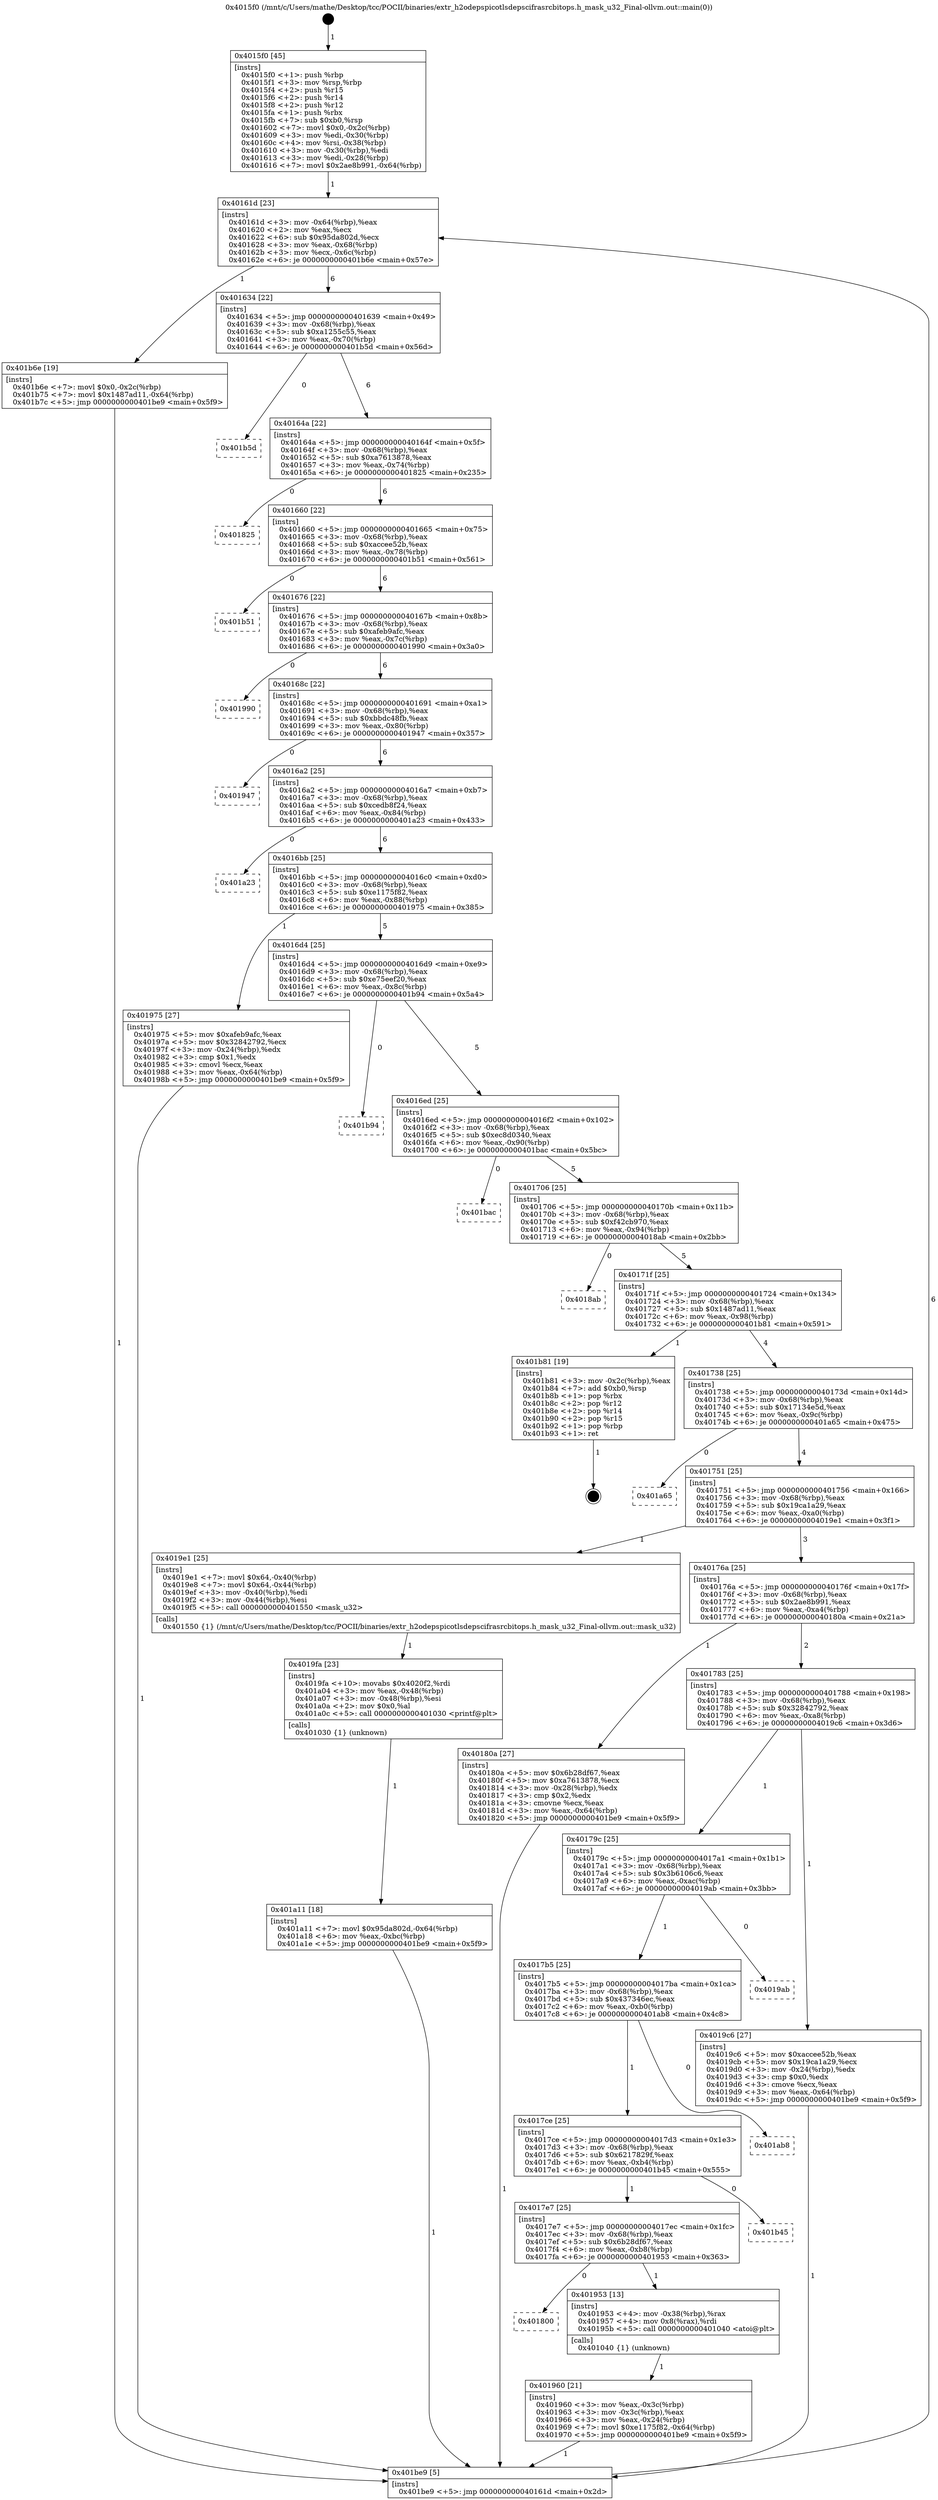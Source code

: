digraph "0x4015f0" {
  label = "0x4015f0 (/mnt/c/Users/mathe/Desktop/tcc/POCII/binaries/extr_h2odepspicotlsdepscifrasrcbitops.h_mask_u32_Final-ollvm.out::main(0))"
  labelloc = "t"
  node[shape=record]

  Entry [label="",width=0.3,height=0.3,shape=circle,fillcolor=black,style=filled]
  "0x40161d" [label="{
     0x40161d [23]\l
     | [instrs]\l
     &nbsp;&nbsp;0x40161d \<+3\>: mov -0x64(%rbp),%eax\l
     &nbsp;&nbsp;0x401620 \<+2\>: mov %eax,%ecx\l
     &nbsp;&nbsp;0x401622 \<+6\>: sub $0x95da802d,%ecx\l
     &nbsp;&nbsp;0x401628 \<+3\>: mov %eax,-0x68(%rbp)\l
     &nbsp;&nbsp;0x40162b \<+3\>: mov %ecx,-0x6c(%rbp)\l
     &nbsp;&nbsp;0x40162e \<+6\>: je 0000000000401b6e \<main+0x57e\>\l
  }"]
  "0x401b6e" [label="{
     0x401b6e [19]\l
     | [instrs]\l
     &nbsp;&nbsp;0x401b6e \<+7\>: movl $0x0,-0x2c(%rbp)\l
     &nbsp;&nbsp;0x401b75 \<+7\>: movl $0x1487ad11,-0x64(%rbp)\l
     &nbsp;&nbsp;0x401b7c \<+5\>: jmp 0000000000401be9 \<main+0x5f9\>\l
  }"]
  "0x401634" [label="{
     0x401634 [22]\l
     | [instrs]\l
     &nbsp;&nbsp;0x401634 \<+5\>: jmp 0000000000401639 \<main+0x49\>\l
     &nbsp;&nbsp;0x401639 \<+3\>: mov -0x68(%rbp),%eax\l
     &nbsp;&nbsp;0x40163c \<+5\>: sub $0xa1255c55,%eax\l
     &nbsp;&nbsp;0x401641 \<+3\>: mov %eax,-0x70(%rbp)\l
     &nbsp;&nbsp;0x401644 \<+6\>: je 0000000000401b5d \<main+0x56d\>\l
  }"]
  Exit [label="",width=0.3,height=0.3,shape=circle,fillcolor=black,style=filled,peripheries=2]
  "0x401b5d" [label="{
     0x401b5d\l
  }", style=dashed]
  "0x40164a" [label="{
     0x40164a [22]\l
     | [instrs]\l
     &nbsp;&nbsp;0x40164a \<+5\>: jmp 000000000040164f \<main+0x5f\>\l
     &nbsp;&nbsp;0x40164f \<+3\>: mov -0x68(%rbp),%eax\l
     &nbsp;&nbsp;0x401652 \<+5\>: sub $0xa7613878,%eax\l
     &nbsp;&nbsp;0x401657 \<+3\>: mov %eax,-0x74(%rbp)\l
     &nbsp;&nbsp;0x40165a \<+6\>: je 0000000000401825 \<main+0x235\>\l
  }"]
  "0x401a11" [label="{
     0x401a11 [18]\l
     | [instrs]\l
     &nbsp;&nbsp;0x401a11 \<+7\>: movl $0x95da802d,-0x64(%rbp)\l
     &nbsp;&nbsp;0x401a18 \<+6\>: mov %eax,-0xbc(%rbp)\l
     &nbsp;&nbsp;0x401a1e \<+5\>: jmp 0000000000401be9 \<main+0x5f9\>\l
  }"]
  "0x401825" [label="{
     0x401825\l
  }", style=dashed]
  "0x401660" [label="{
     0x401660 [22]\l
     | [instrs]\l
     &nbsp;&nbsp;0x401660 \<+5\>: jmp 0000000000401665 \<main+0x75\>\l
     &nbsp;&nbsp;0x401665 \<+3\>: mov -0x68(%rbp),%eax\l
     &nbsp;&nbsp;0x401668 \<+5\>: sub $0xaccee52b,%eax\l
     &nbsp;&nbsp;0x40166d \<+3\>: mov %eax,-0x78(%rbp)\l
     &nbsp;&nbsp;0x401670 \<+6\>: je 0000000000401b51 \<main+0x561\>\l
  }"]
  "0x4019fa" [label="{
     0x4019fa [23]\l
     | [instrs]\l
     &nbsp;&nbsp;0x4019fa \<+10\>: movabs $0x4020f2,%rdi\l
     &nbsp;&nbsp;0x401a04 \<+3\>: mov %eax,-0x48(%rbp)\l
     &nbsp;&nbsp;0x401a07 \<+3\>: mov -0x48(%rbp),%esi\l
     &nbsp;&nbsp;0x401a0a \<+2\>: mov $0x0,%al\l
     &nbsp;&nbsp;0x401a0c \<+5\>: call 0000000000401030 \<printf@plt\>\l
     | [calls]\l
     &nbsp;&nbsp;0x401030 \{1\} (unknown)\l
  }"]
  "0x401b51" [label="{
     0x401b51\l
  }", style=dashed]
  "0x401676" [label="{
     0x401676 [22]\l
     | [instrs]\l
     &nbsp;&nbsp;0x401676 \<+5\>: jmp 000000000040167b \<main+0x8b\>\l
     &nbsp;&nbsp;0x40167b \<+3\>: mov -0x68(%rbp),%eax\l
     &nbsp;&nbsp;0x40167e \<+5\>: sub $0xafeb9afc,%eax\l
     &nbsp;&nbsp;0x401683 \<+3\>: mov %eax,-0x7c(%rbp)\l
     &nbsp;&nbsp;0x401686 \<+6\>: je 0000000000401990 \<main+0x3a0\>\l
  }"]
  "0x401960" [label="{
     0x401960 [21]\l
     | [instrs]\l
     &nbsp;&nbsp;0x401960 \<+3\>: mov %eax,-0x3c(%rbp)\l
     &nbsp;&nbsp;0x401963 \<+3\>: mov -0x3c(%rbp),%eax\l
     &nbsp;&nbsp;0x401966 \<+3\>: mov %eax,-0x24(%rbp)\l
     &nbsp;&nbsp;0x401969 \<+7\>: movl $0xe1175f82,-0x64(%rbp)\l
     &nbsp;&nbsp;0x401970 \<+5\>: jmp 0000000000401be9 \<main+0x5f9\>\l
  }"]
  "0x401990" [label="{
     0x401990\l
  }", style=dashed]
  "0x40168c" [label="{
     0x40168c [22]\l
     | [instrs]\l
     &nbsp;&nbsp;0x40168c \<+5\>: jmp 0000000000401691 \<main+0xa1\>\l
     &nbsp;&nbsp;0x401691 \<+3\>: mov -0x68(%rbp),%eax\l
     &nbsp;&nbsp;0x401694 \<+5\>: sub $0xbbdc48fb,%eax\l
     &nbsp;&nbsp;0x401699 \<+3\>: mov %eax,-0x80(%rbp)\l
     &nbsp;&nbsp;0x40169c \<+6\>: je 0000000000401947 \<main+0x357\>\l
  }"]
  "0x401800" [label="{
     0x401800\l
  }", style=dashed]
  "0x401947" [label="{
     0x401947\l
  }", style=dashed]
  "0x4016a2" [label="{
     0x4016a2 [25]\l
     | [instrs]\l
     &nbsp;&nbsp;0x4016a2 \<+5\>: jmp 00000000004016a7 \<main+0xb7\>\l
     &nbsp;&nbsp;0x4016a7 \<+3\>: mov -0x68(%rbp),%eax\l
     &nbsp;&nbsp;0x4016aa \<+5\>: sub $0xcedb8f24,%eax\l
     &nbsp;&nbsp;0x4016af \<+6\>: mov %eax,-0x84(%rbp)\l
     &nbsp;&nbsp;0x4016b5 \<+6\>: je 0000000000401a23 \<main+0x433\>\l
  }"]
  "0x401953" [label="{
     0x401953 [13]\l
     | [instrs]\l
     &nbsp;&nbsp;0x401953 \<+4\>: mov -0x38(%rbp),%rax\l
     &nbsp;&nbsp;0x401957 \<+4\>: mov 0x8(%rax),%rdi\l
     &nbsp;&nbsp;0x40195b \<+5\>: call 0000000000401040 \<atoi@plt\>\l
     | [calls]\l
     &nbsp;&nbsp;0x401040 \{1\} (unknown)\l
  }"]
  "0x401a23" [label="{
     0x401a23\l
  }", style=dashed]
  "0x4016bb" [label="{
     0x4016bb [25]\l
     | [instrs]\l
     &nbsp;&nbsp;0x4016bb \<+5\>: jmp 00000000004016c0 \<main+0xd0\>\l
     &nbsp;&nbsp;0x4016c0 \<+3\>: mov -0x68(%rbp),%eax\l
     &nbsp;&nbsp;0x4016c3 \<+5\>: sub $0xe1175f82,%eax\l
     &nbsp;&nbsp;0x4016c8 \<+6\>: mov %eax,-0x88(%rbp)\l
     &nbsp;&nbsp;0x4016ce \<+6\>: je 0000000000401975 \<main+0x385\>\l
  }"]
  "0x4017e7" [label="{
     0x4017e7 [25]\l
     | [instrs]\l
     &nbsp;&nbsp;0x4017e7 \<+5\>: jmp 00000000004017ec \<main+0x1fc\>\l
     &nbsp;&nbsp;0x4017ec \<+3\>: mov -0x68(%rbp),%eax\l
     &nbsp;&nbsp;0x4017ef \<+5\>: sub $0x6b28df67,%eax\l
     &nbsp;&nbsp;0x4017f4 \<+6\>: mov %eax,-0xb8(%rbp)\l
     &nbsp;&nbsp;0x4017fa \<+6\>: je 0000000000401953 \<main+0x363\>\l
  }"]
  "0x401975" [label="{
     0x401975 [27]\l
     | [instrs]\l
     &nbsp;&nbsp;0x401975 \<+5\>: mov $0xafeb9afc,%eax\l
     &nbsp;&nbsp;0x40197a \<+5\>: mov $0x32842792,%ecx\l
     &nbsp;&nbsp;0x40197f \<+3\>: mov -0x24(%rbp),%edx\l
     &nbsp;&nbsp;0x401982 \<+3\>: cmp $0x1,%edx\l
     &nbsp;&nbsp;0x401985 \<+3\>: cmovl %ecx,%eax\l
     &nbsp;&nbsp;0x401988 \<+3\>: mov %eax,-0x64(%rbp)\l
     &nbsp;&nbsp;0x40198b \<+5\>: jmp 0000000000401be9 \<main+0x5f9\>\l
  }"]
  "0x4016d4" [label="{
     0x4016d4 [25]\l
     | [instrs]\l
     &nbsp;&nbsp;0x4016d4 \<+5\>: jmp 00000000004016d9 \<main+0xe9\>\l
     &nbsp;&nbsp;0x4016d9 \<+3\>: mov -0x68(%rbp),%eax\l
     &nbsp;&nbsp;0x4016dc \<+5\>: sub $0xe75eef20,%eax\l
     &nbsp;&nbsp;0x4016e1 \<+6\>: mov %eax,-0x8c(%rbp)\l
     &nbsp;&nbsp;0x4016e7 \<+6\>: je 0000000000401b94 \<main+0x5a4\>\l
  }"]
  "0x401b45" [label="{
     0x401b45\l
  }", style=dashed]
  "0x401b94" [label="{
     0x401b94\l
  }", style=dashed]
  "0x4016ed" [label="{
     0x4016ed [25]\l
     | [instrs]\l
     &nbsp;&nbsp;0x4016ed \<+5\>: jmp 00000000004016f2 \<main+0x102\>\l
     &nbsp;&nbsp;0x4016f2 \<+3\>: mov -0x68(%rbp),%eax\l
     &nbsp;&nbsp;0x4016f5 \<+5\>: sub $0xec8d0340,%eax\l
     &nbsp;&nbsp;0x4016fa \<+6\>: mov %eax,-0x90(%rbp)\l
     &nbsp;&nbsp;0x401700 \<+6\>: je 0000000000401bac \<main+0x5bc\>\l
  }"]
  "0x4017ce" [label="{
     0x4017ce [25]\l
     | [instrs]\l
     &nbsp;&nbsp;0x4017ce \<+5\>: jmp 00000000004017d3 \<main+0x1e3\>\l
     &nbsp;&nbsp;0x4017d3 \<+3\>: mov -0x68(%rbp),%eax\l
     &nbsp;&nbsp;0x4017d6 \<+5\>: sub $0x6217829f,%eax\l
     &nbsp;&nbsp;0x4017db \<+6\>: mov %eax,-0xb4(%rbp)\l
     &nbsp;&nbsp;0x4017e1 \<+6\>: je 0000000000401b45 \<main+0x555\>\l
  }"]
  "0x401bac" [label="{
     0x401bac\l
  }", style=dashed]
  "0x401706" [label="{
     0x401706 [25]\l
     | [instrs]\l
     &nbsp;&nbsp;0x401706 \<+5\>: jmp 000000000040170b \<main+0x11b\>\l
     &nbsp;&nbsp;0x40170b \<+3\>: mov -0x68(%rbp),%eax\l
     &nbsp;&nbsp;0x40170e \<+5\>: sub $0xf42cb970,%eax\l
     &nbsp;&nbsp;0x401713 \<+6\>: mov %eax,-0x94(%rbp)\l
     &nbsp;&nbsp;0x401719 \<+6\>: je 00000000004018ab \<main+0x2bb\>\l
  }"]
  "0x401ab8" [label="{
     0x401ab8\l
  }", style=dashed]
  "0x4018ab" [label="{
     0x4018ab\l
  }", style=dashed]
  "0x40171f" [label="{
     0x40171f [25]\l
     | [instrs]\l
     &nbsp;&nbsp;0x40171f \<+5\>: jmp 0000000000401724 \<main+0x134\>\l
     &nbsp;&nbsp;0x401724 \<+3\>: mov -0x68(%rbp),%eax\l
     &nbsp;&nbsp;0x401727 \<+5\>: sub $0x1487ad11,%eax\l
     &nbsp;&nbsp;0x40172c \<+6\>: mov %eax,-0x98(%rbp)\l
     &nbsp;&nbsp;0x401732 \<+6\>: je 0000000000401b81 \<main+0x591\>\l
  }"]
  "0x4017b5" [label="{
     0x4017b5 [25]\l
     | [instrs]\l
     &nbsp;&nbsp;0x4017b5 \<+5\>: jmp 00000000004017ba \<main+0x1ca\>\l
     &nbsp;&nbsp;0x4017ba \<+3\>: mov -0x68(%rbp),%eax\l
     &nbsp;&nbsp;0x4017bd \<+5\>: sub $0x437346ec,%eax\l
     &nbsp;&nbsp;0x4017c2 \<+6\>: mov %eax,-0xb0(%rbp)\l
     &nbsp;&nbsp;0x4017c8 \<+6\>: je 0000000000401ab8 \<main+0x4c8\>\l
  }"]
  "0x401b81" [label="{
     0x401b81 [19]\l
     | [instrs]\l
     &nbsp;&nbsp;0x401b81 \<+3\>: mov -0x2c(%rbp),%eax\l
     &nbsp;&nbsp;0x401b84 \<+7\>: add $0xb0,%rsp\l
     &nbsp;&nbsp;0x401b8b \<+1\>: pop %rbx\l
     &nbsp;&nbsp;0x401b8c \<+2\>: pop %r12\l
     &nbsp;&nbsp;0x401b8e \<+2\>: pop %r14\l
     &nbsp;&nbsp;0x401b90 \<+2\>: pop %r15\l
     &nbsp;&nbsp;0x401b92 \<+1\>: pop %rbp\l
     &nbsp;&nbsp;0x401b93 \<+1\>: ret\l
  }"]
  "0x401738" [label="{
     0x401738 [25]\l
     | [instrs]\l
     &nbsp;&nbsp;0x401738 \<+5\>: jmp 000000000040173d \<main+0x14d\>\l
     &nbsp;&nbsp;0x40173d \<+3\>: mov -0x68(%rbp),%eax\l
     &nbsp;&nbsp;0x401740 \<+5\>: sub $0x17134e5d,%eax\l
     &nbsp;&nbsp;0x401745 \<+6\>: mov %eax,-0x9c(%rbp)\l
     &nbsp;&nbsp;0x40174b \<+6\>: je 0000000000401a65 \<main+0x475\>\l
  }"]
  "0x4019ab" [label="{
     0x4019ab\l
  }", style=dashed]
  "0x401a65" [label="{
     0x401a65\l
  }", style=dashed]
  "0x401751" [label="{
     0x401751 [25]\l
     | [instrs]\l
     &nbsp;&nbsp;0x401751 \<+5\>: jmp 0000000000401756 \<main+0x166\>\l
     &nbsp;&nbsp;0x401756 \<+3\>: mov -0x68(%rbp),%eax\l
     &nbsp;&nbsp;0x401759 \<+5\>: sub $0x19ca1a29,%eax\l
     &nbsp;&nbsp;0x40175e \<+6\>: mov %eax,-0xa0(%rbp)\l
     &nbsp;&nbsp;0x401764 \<+6\>: je 00000000004019e1 \<main+0x3f1\>\l
  }"]
  "0x40179c" [label="{
     0x40179c [25]\l
     | [instrs]\l
     &nbsp;&nbsp;0x40179c \<+5\>: jmp 00000000004017a1 \<main+0x1b1\>\l
     &nbsp;&nbsp;0x4017a1 \<+3\>: mov -0x68(%rbp),%eax\l
     &nbsp;&nbsp;0x4017a4 \<+5\>: sub $0x3b6106c6,%eax\l
     &nbsp;&nbsp;0x4017a9 \<+6\>: mov %eax,-0xac(%rbp)\l
     &nbsp;&nbsp;0x4017af \<+6\>: je 00000000004019ab \<main+0x3bb\>\l
  }"]
  "0x4019e1" [label="{
     0x4019e1 [25]\l
     | [instrs]\l
     &nbsp;&nbsp;0x4019e1 \<+7\>: movl $0x64,-0x40(%rbp)\l
     &nbsp;&nbsp;0x4019e8 \<+7\>: movl $0x64,-0x44(%rbp)\l
     &nbsp;&nbsp;0x4019ef \<+3\>: mov -0x40(%rbp),%edi\l
     &nbsp;&nbsp;0x4019f2 \<+3\>: mov -0x44(%rbp),%esi\l
     &nbsp;&nbsp;0x4019f5 \<+5\>: call 0000000000401550 \<mask_u32\>\l
     | [calls]\l
     &nbsp;&nbsp;0x401550 \{1\} (/mnt/c/Users/mathe/Desktop/tcc/POCII/binaries/extr_h2odepspicotlsdepscifrasrcbitops.h_mask_u32_Final-ollvm.out::mask_u32)\l
  }"]
  "0x40176a" [label="{
     0x40176a [25]\l
     | [instrs]\l
     &nbsp;&nbsp;0x40176a \<+5\>: jmp 000000000040176f \<main+0x17f\>\l
     &nbsp;&nbsp;0x40176f \<+3\>: mov -0x68(%rbp),%eax\l
     &nbsp;&nbsp;0x401772 \<+5\>: sub $0x2ae8b991,%eax\l
     &nbsp;&nbsp;0x401777 \<+6\>: mov %eax,-0xa4(%rbp)\l
     &nbsp;&nbsp;0x40177d \<+6\>: je 000000000040180a \<main+0x21a\>\l
  }"]
  "0x4019c6" [label="{
     0x4019c6 [27]\l
     | [instrs]\l
     &nbsp;&nbsp;0x4019c6 \<+5\>: mov $0xaccee52b,%eax\l
     &nbsp;&nbsp;0x4019cb \<+5\>: mov $0x19ca1a29,%ecx\l
     &nbsp;&nbsp;0x4019d0 \<+3\>: mov -0x24(%rbp),%edx\l
     &nbsp;&nbsp;0x4019d3 \<+3\>: cmp $0x0,%edx\l
     &nbsp;&nbsp;0x4019d6 \<+3\>: cmove %ecx,%eax\l
     &nbsp;&nbsp;0x4019d9 \<+3\>: mov %eax,-0x64(%rbp)\l
     &nbsp;&nbsp;0x4019dc \<+5\>: jmp 0000000000401be9 \<main+0x5f9\>\l
  }"]
  "0x40180a" [label="{
     0x40180a [27]\l
     | [instrs]\l
     &nbsp;&nbsp;0x40180a \<+5\>: mov $0x6b28df67,%eax\l
     &nbsp;&nbsp;0x40180f \<+5\>: mov $0xa7613878,%ecx\l
     &nbsp;&nbsp;0x401814 \<+3\>: mov -0x28(%rbp),%edx\l
     &nbsp;&nbsp;0x401817 \<+3\>: cmp $0x2,%edx\l
     &nbsp;&nbsp;0x40181a \<+3\>: cmovne %ecx,%eax\l
     &nbsp;&nbsp;0x40181d \<+3\>: mov %eax,-0x64(%rbp)\l
     &nbsp;&nbsp;0x401820 \<+5\>: jmp 0000000000401be9 \<main+0x5f9\>\l
  }"]
  "0x401783" [label="{
     0x401783 [25]\l
     | [instrs]\l
     &nbsp;&nbsp;0x401783 \<+5\>: jmp 0000000000401788 \<main+0x198\>\l
     &nbsp;&nbsp;0x401788 \<+3\>: mov -0x68(%rbp),%eax\l
     &nbsp;&nbsp;0x40178b \<+5\>: sub $0x32842792,%eax\l
     &nbsp;&nbsp;0x401790 \<+6\>: mov %eax,-0xa8(%rbp)\l
     &nbsp;&nbsp;0x401796 \<+6\>: je 00000000004019c6 \<main+0x3d6\>\l
  }"]
  "0x401be9" [label="{
     0x401be9 [5]\l
     | [instrs]\l
     &nbsp;&nbsp;0x401be9 \<+5\>: jmp 000000000040161d \<main+0x2d\>\l
  }"]
  "0x4015f0" [label="{
     0x4015f0 [45]\l
     | [instrs]\l
     &nbsp;&nbsp;0x4015f0 \<+1\>: push %rbp\l
     &nbsp;&nbsp;0x4015f1 \<+3\>: mov %rsp,%rbp\l
     &nbsp;&nbsp;0x4015f4 \<+2\>: push %r15\l
     &nbsp;&nbsp;0x4015f6 \<+2\>: push %r14\l
     &nbsp;&nbsp;0x4015f8 \<+2\>: push %r12\l
     &nbsp;&nbsp;0x4015fa \<+1\>: push %rbx\l
     &nbsp;&nbsp;0x4015fb \<+7\>: sub $0xb0,%rsp\l
     &nbsp;&nbsp;0x401602 \<+7\>: movl $0x0,-0x2c(%rbp)\l
     &nbsp;&nbsp;0x401609 \<+3\>: mov %edi,-0x30(%rbp)\l
     &nbsp;&nbsp;0x40160c \<+4\>: mov %rsi,-0x38(%rbp)\l
     &nbsp;&nbsp;0x401610 \<+3\>: mov -0x30(%rbp),%edi\l
     &nbsp;&nbsp;0x401613 \<+3\>: mov %edi,-0x28(%rbp)\l
     &nbsp;&nbsp;0x401616 \<+7\>: movl $0x2ae8b991,-0x64(%rbp)\l
  }"]
  Entry -> "0x4015f0" [label=" 1"]
  "0x40161d" -> "0x401b6e" [label=" 1"]
  "0x40161d" -> "0x401634" [label=" 6"]
  "0x401b81" -> Exit [label=" 1"]
  "0x401634" -> "0x401b5d" [label=" 0"]
  "0x401634" -> "0x40164a" [label=" 6"]
  "0x401b6e" -> "0x401be9" [label=" 1"]
  "0x40164a" -> "0x401825" [label=" 0"]
  "0x40164a" -> "0x401660" [label=" 6"]
  "0x401a11" -> "0x401be9" [label=" 1"]
  "0x401660" -> "0x401b51" [label=" 0"]
  "0x401660" -> "0x401676" [label=" 6"]
  "0x4019fa" -> "0x401a11" [label=" 1"]
  "0x401676" -> "0x401990" [label=" 0"]
  "0x401676" -> "0x40168c" [label=" 6"]
  "0x4019e1" -> "0x4019fa" [label=" 1"]
  "0x40168c" -> "0x401947" [label=" 0"]
  "0x40168c" -> "0x4016a2" [label=" 6"]
  "0x4019c6" -> "0x401be9" [label=" 1"]
  "0x4016a2" -> "0x401a23" [label=" 0"]
  "0x4016a2" -> "0x4016bb" [label=" 6"]
  "0x401975" -> "0x401be9" [label=" 1"]
  "0x4016bb" -> "0x401975" [label=" 1"]
  "0x4016bb" -> "0x4016d4" [label=" 5"]
  "0x401953" -> "0x401960" [label=" 1"]
  "0x4016d4" -> "0x401b94" [label=" 0"]
  "0x4016d4" -> "0x4016ed" [label=" 5"]
  "0x4017e7" -> "0x401800" [label=" 0"]
  "0x4016ed" -> "0x401bac" [label=" 0"]
  "0x4016ed" -> "0x401706" [label=" 5"]
  "0x401960" -> "0x401be9" [label=" 1"]
  "0x401706" -> "0x4018ab" [label=" 0"]
  "0x401706" -> "0x40171f" [label=" 5"]
  "0x4017ce" -> "0x4017e7" [label=" 1"]
  "0x40171f" -> "0x401b81" [label=" 1"]
  "0x40171f" -> "0x401738" [label=" 4"]
  "0x4017e7" -> "0x401953" [label=" 1"]
  "0x401738" -> "0x401a65" [label=" 0"]
  "0x401738" -> "0x401751" [label=" 4"]
  "0x4017b5" -> "0x4017ce" [label=" 1"]
  "0x401751" -> "0x4019e1" [label=" 1"]
  "0x401751" -> "0x40176a" [label=" 3"]
  "0x4017ce" -> "0x401b45" [label=" 0"]
  "0x40176a" -> "0x40180a" [label=" 1"]
  "0x40176a" -> "0x401783" [label=" 2"]
  "0x40180a" -> "0x401be9" [label=" 1"]
  "0x4015f0" -> "0x40161d" [label=" 1"]
  "0x401be9" -> "0x40161d" [label=" 6"]
  "0x40179c" -> "0x4017b5" [label=" 1"]
  "0x401783" -> "0x4019c6" [label=" 1"]
  "0x401783" -> "0x40179c" [label=" 1"]
  "0x4017b5" -> "0x401ab8" [label=" 0"]
  "0x40179c" -> "0x4019ab" [label=" 0"]
}
